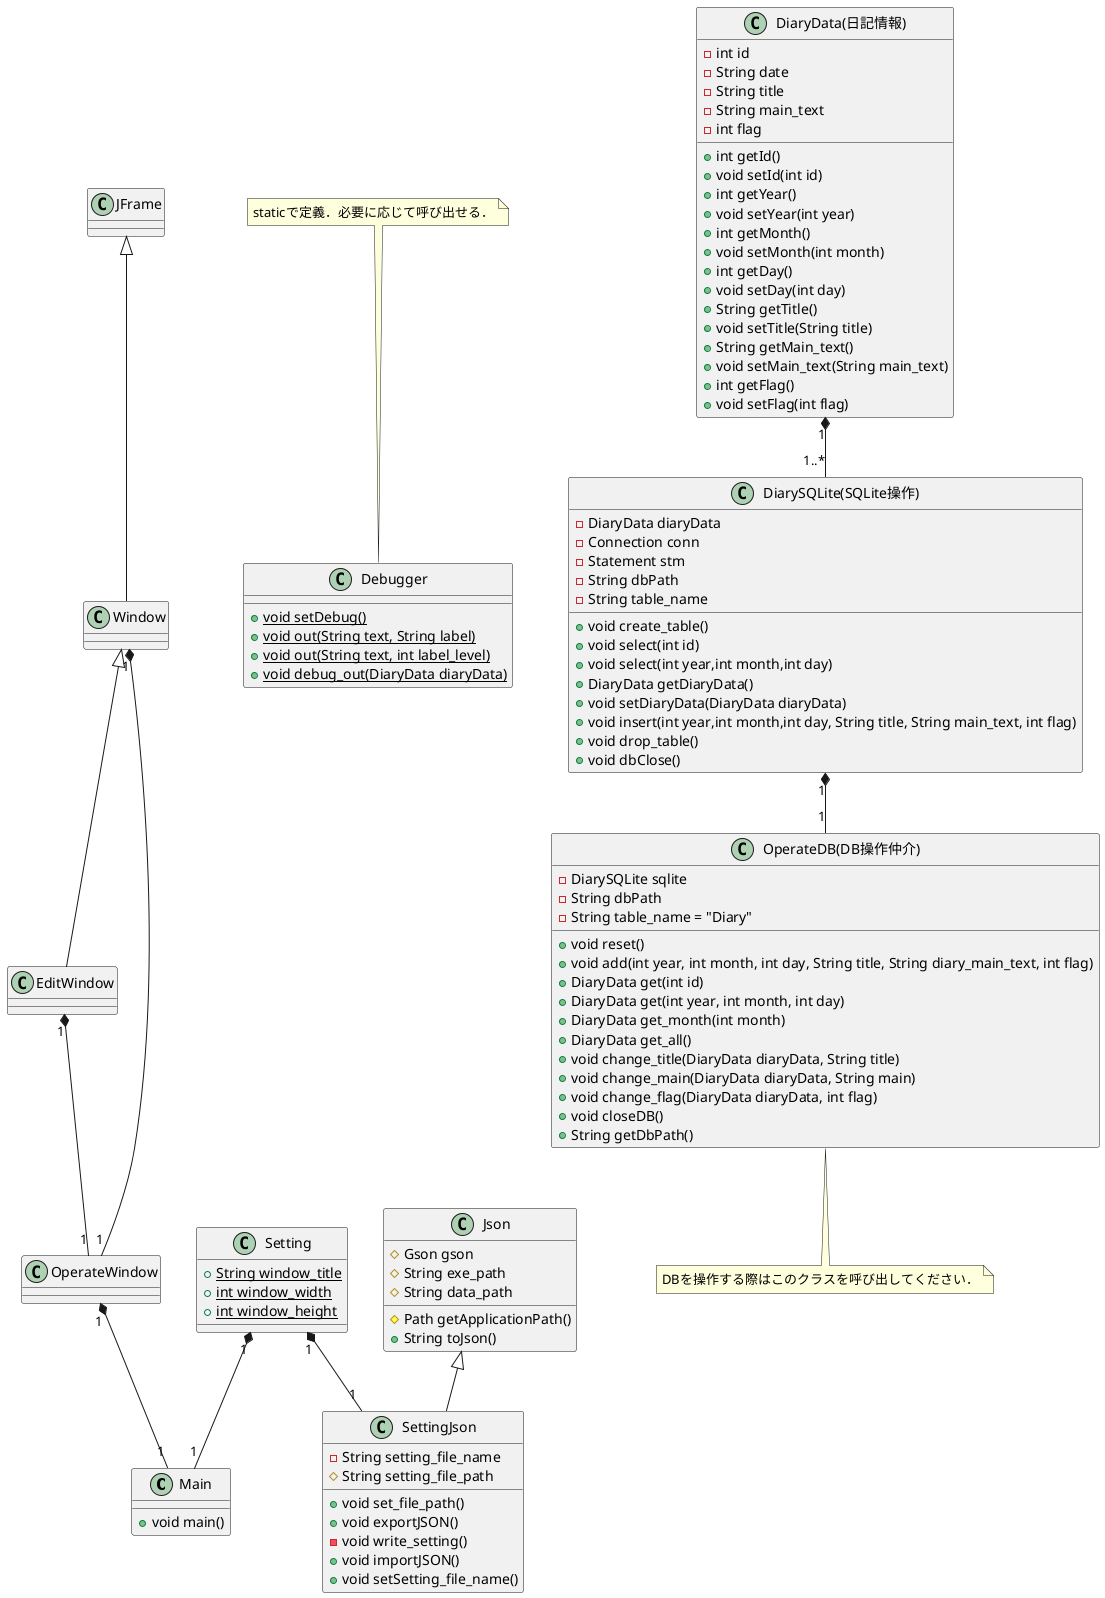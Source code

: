 @startuml
' クラス定義
class Main {
    + void main()
}

class JFrame{
}

class Window {
}

class EditWindow {
}

class OperateWindow {
}

class Json {
    # Gson gson
    # String exe_path
    # String data_path
    # Path getApplicationPath()
    + String toJson()
}

class Setting {
    {static}+ String window_title
    {static}+ int window_width
    {static}+ int window_height
}

class SettingJson {    
    - String setting_file_name
    # String setting_file_path
    + void set_file_path()
    + void exportJSON()
    - void write_setting()
    + void importJSON()
    + void setSetting_file_name()
}

class Debugger{
    {static}+ void setDebug()
    {static}+ void out(String text, String label)
    {static}+ void out(String text, int label_level)
    {static}+ void debug_out(DiaryData diaryData)
}

note top of Debugger
     staticで定義．必要に応じて呼び出せる．
end note


' DB関連

class "DiarySQLite(SQLite操作)" as DiarySQLite{
    - DiaryData diaryData
    - Connection conn
    - Statement stm
    - String dbPath
    - String table_name

    + void create_table() 
    + void select(int id)
    + void select(int year,int month,int day)
    + DiaryData getDiaryData()
    + void setDiaryData(DiaryData diaryData)
    + void insert(int year,int month,int day, String title, String main_text, int flag)
    + void drop_table()
    + void dbClose()
}

class "DiaryData(日記情報)" as DiaryData{
    - int id
    - String date
    - String title
    - String main_text
    - int flag

    + int getId()
    + void setId(int id)
    + int getYear()
    + void setYear(int year)
    + int getMonth()
    + void setMonth(int month)
    + int getDay()
    + void setDay(int day)
    + String getTitle()
    + void setTitle(String title)
    + String getMain_text()
    + void setMain_text(String main_text)
    + int getFlag()
    + void setFlag(int flag) 
}

class "OperateDB(DB操作仲介)" as OperateDB{
    - DiarySQLite sqlite
    - String dbPath
    - String table_name = "Diary"

    + void reset()
    + void add(int year, int month, int day, String title, String diary_main_text, int flag)
    + DiaryData get(int id)
    + DiaryData get(int year, int month, int day)
    + DiaryData get_month(int month) 
    + DiaryData get_all()
    + void change_title(DiaryData diaryData, String title)
    + void change_main(DiaryData diaryData, String main)
    + void change_flag(DiaryData diaryData, int flag)
    + void closeDB()
    + String getDbPath()
}

note bottom of OperateDB
    DBを操作する際はこのクラスを呼び出してください．
end note



' 関係
' Json <|-- SettingJson : 継承
Json <|-- SettingJson
JFrame <|-- Window
Window "1" *-- "1" OperateWindow
Window <|-- EditWindow
EditWindow "1" *-- "1" OperateWindow
OperateWindow "1" *-- "1" Main
Setting "1" *-- "1" SettingJson
Setting "1" *-- "1" Main
DiaryData "1" *-- "1..*" DiarySQLite
DiarySQLite "1" *-- "1" OperateDB
@enduml